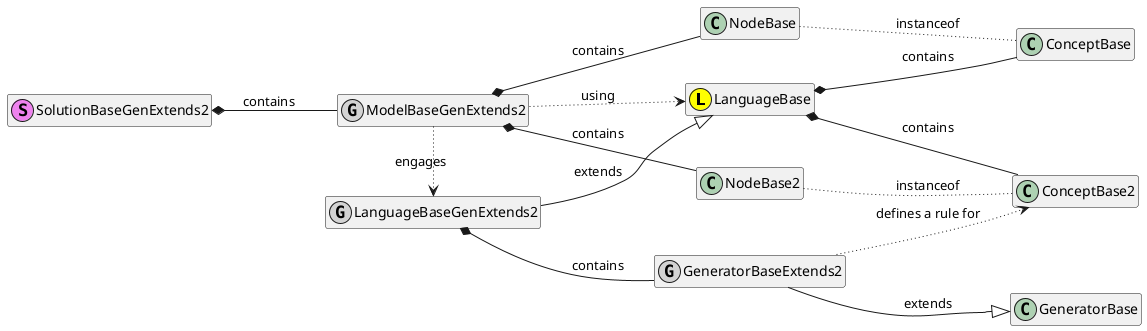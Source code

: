 @startuml
left to right direction

class LanguageBase <<L,yellow>>
class LanguageBaseGenExtends2 <<G,lightgray>>
class GeneratorBaseExtends2 <<G,lightgray>>
class ConceptBase
class ConceptBase2

class SolutionBaseGenExtends2 <<S, violet>>
class ModelBaseGenExtends2 <<G, lightgray>>

LanguageBaseGenExtends2 --|> LanguageBase: extends
LanguageBaseGenExtends2 *-- GeneratorBaseExtends2: contains
GeneratorBaseExtends2 --|> GeneratorBase: extends
GeneratorBaseExtends2 -[dotted]-> ConceptBase2: defines a rule for

SolutionBaseGenExtends2 *-- ModelBaseGenExtends2: contains
ModelBaseGenExtends2 -right[dotted]->LanguageBase: using
ModelBaseGenExtends2 -right[dotted]->LanguageBaseGenExtends2: engages
ModelBaseGenExtends2 *-- NodeBase: contains
ModelBaseGenExtends2 *-- NodeBase2: contains
NodeBase -[dotted]- ConceptBase: instanceof
NodeBase2 -[dotted]- ConceptBase2: instanceof
LanguageBase *-- ConceptBase: contains
LanguageBase *-- ConceptBase2: contains

hide empty members

@enduml